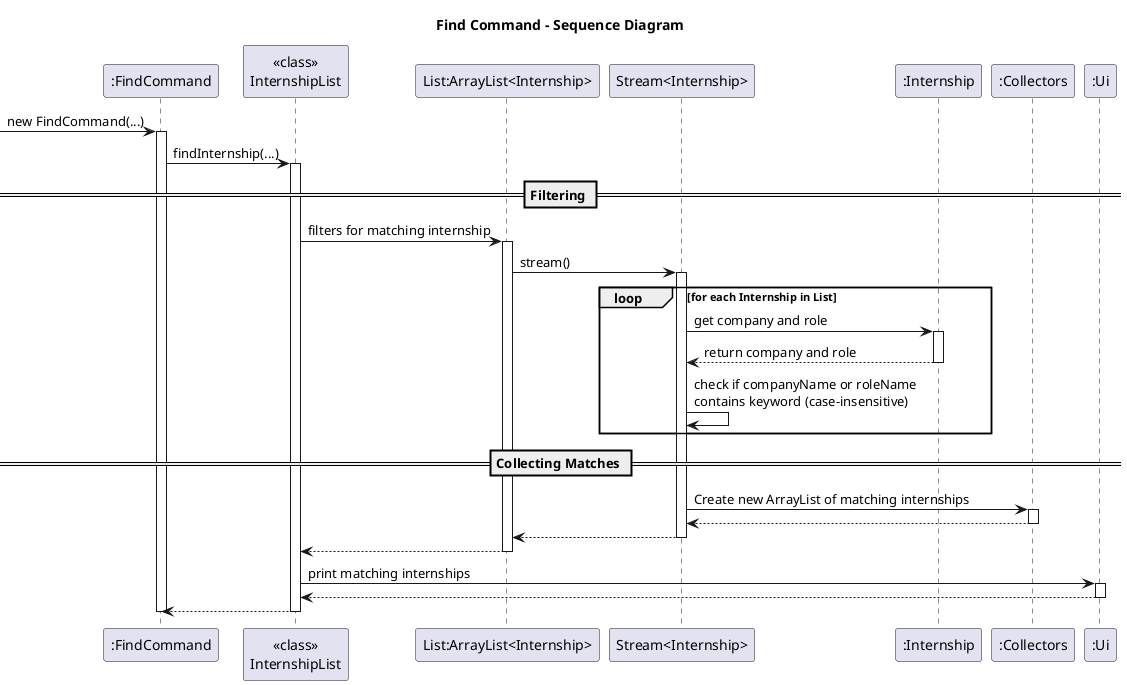 @startuml
title Find Command - Sequence Diagram

participant ":FindCommand" as FC
participant "<<class>>\nInternshipList" as IL
participant "List:ArrayList<Internship>" as LI
participant "Stream<Internship>" as ST
participant ":Internship" as IN
participant ":Collectors" as CO
participant ":Ui" as Ui

-> FC: new FindCommand(...)
activate FC
FC -> IL: findInternship(...)
activate IL

== Filtering ==
IL -> LI: filters for matching internship
activate LI
LI -> ST: stream()
activate ST
loop for each Internship in List
    ST -> IN: get company and role
    activate IN
    IN --> ST: return company and role
    deactivate IN
    ST -> ST: check if companyName or roleName\ncontains keyword (case-insensitive)
end

== Collecting Matches ==
ST -> CO: Create new ArrayList of matching internships
activate CO
CO --> ST
deactivate CO
ST --> LI
deactivate ST
LI --> IL
deactivate LI


IL -> Ui: print matching internships
activate Ui
Ui --> IL
deactivate Ui

IL --> FC
deactivate IL
deactivate FC

@enduml